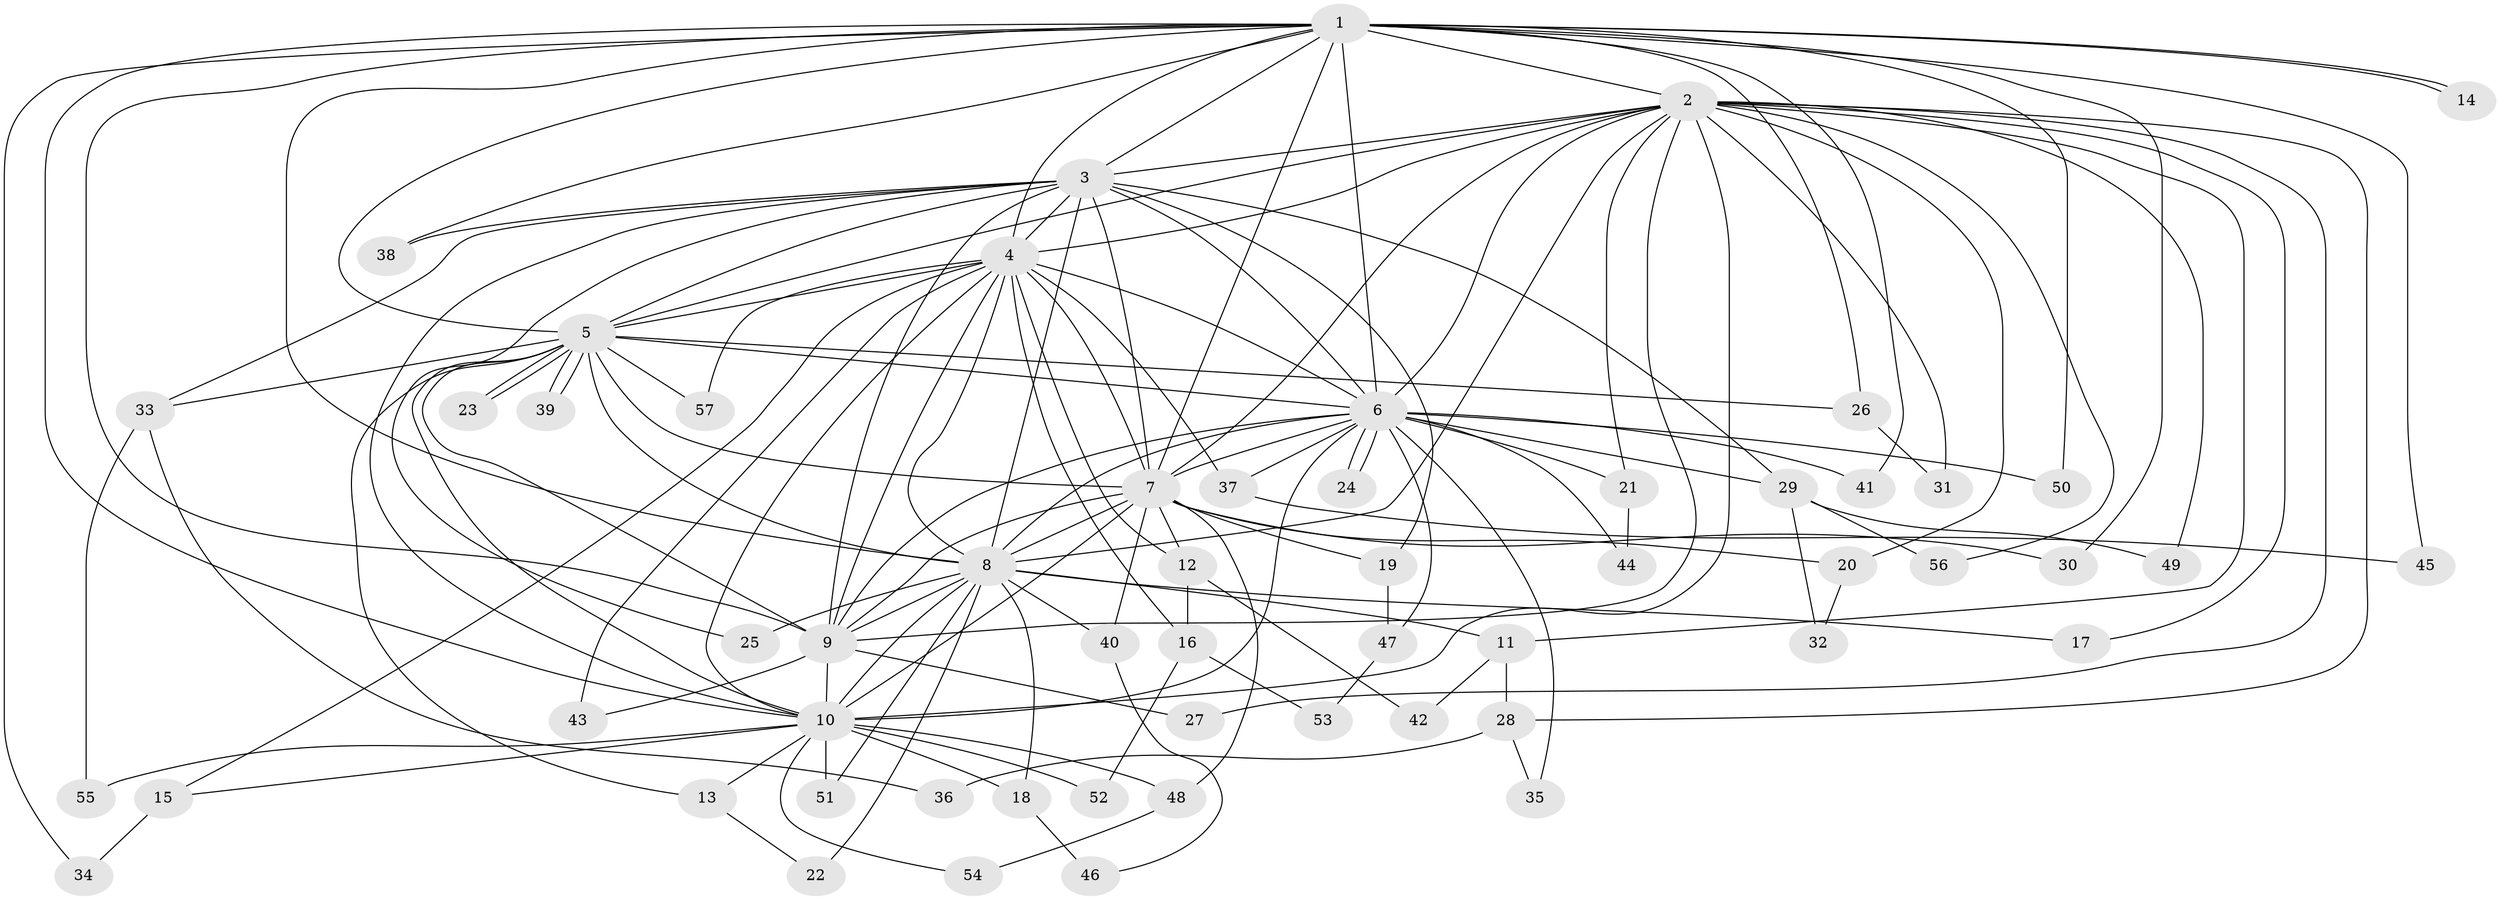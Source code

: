 // coarse degree distribution, {14: 0.045454545454545456, 10: 0.09090909090909091, 9: 0.09090909090909091, 11: 0.09090909090909091, 12: 0.045454545454545456, 4: 0.13636363636363635, 2: 0.3181818181818182, 3: 0.09090909090909091, 1: 0.09090909090909091}
// Generated by graph-tools (version 1.1) at 2025/17/03/04/25 18:17:17]
// undirected, 57 vertices, 139 edges
graph export_dot {
graph [start="1"]
  node [color=gray90,style=filled];
  1;
  2;
  3;
  4;
  5;
  6;
  7;
  8;
  9;
  10;
  11;
  12;
  13;
  14;
  15;
  16;
  17;
  18;
  19;
  20;
  21;
  22;
  23;
  24;
  25;
  26;
  27;
  28;
  29;
  30;
  31;
  32;
  33;
  34;
  35;
  36;
  37;
  38;
  39;
  40;
  41;
  42;
  43;
  44;
  45;
  46;
  47;
  48;
  49;
  50;
  51;
  52;
  53;
  54;
  55;
  56;
  57;
  1 -- 2;
  1 -- 3;
  1 -- 4;
  1 -- 5;
  1 -- 6;
  1 -- 7;
  1 -- 8;
  1 -- 9;
  1 -- 10;
  1 -- 14;
  1 -- 14;
  1 -- 26;
  1 -- 30;
  1 -- 34;
  1 -- 38;
  1 -- 41;
  1 -- 45;
  1 -- 50;
  2 -- 3;
  2 -- 4;
  2 -- 5;
  2 -- 6;
  2 -- 7;
  2 -- 8;
  2 -- 9;
  2 -- 10;
  2 -- 11;
  2 -- 17;
  2 -- 20;
  2 -- 21;
  2 -- 27;
  2 -- 28;
  2 -- 31;
  2 -- 49;
  2 -- 56;
  3 -- 4;
  3 -- 5;
  3 -- 6;
  3 -- 7;
  3 -- 8;
  3 -- 9;
  3 -- 10;
  3 -- 19;
  3 -- 25;
  3 -- 29;
  3 -- 33;
  3 -- 38;
  4 -- 5;
  4 -- 6;
  4 -- 7;
  4 -- 8;
  4 -- 9;
  4 -- 10;
  4 -- 12;
  4 -- 15;
  4 -- 16;
  4 -- 37;
  4 -- 43;
  4 -- 57;
  5 -- 6;
  5 -- 7;
  5 -- 8;
  5 -- 9;
  5 -- 10;
  5 -- 13;
  5 -- 23;
  5 -- 23;
  5 -- 26;
  5 -- 33;
  5 -- 39;
  5 -- 39;
  5 -- 57;
  6 -- 7;
  6 -- 8;
  6 -- 9;
  6 -- 10;
  6 -- 21;
  6 -- 24;
  6 -- 24;
  6 -- 29;
  6 -- 35;
  6 -- 37;
  6 -- 41;
  6 -- 44;
  6 -- 47;
  6 -- 50;
  7 -- 8;
  7 -- 9;
  7 -- 10;
  7 -- 12;
  7 -- 19;
  7 -- 20;
  7 -- 30;
  7 -- 40;
  7 -- 48;
  8 -- 9;
  8 -- 10;
  8 -- 11;
  8 -- 17;
  8 -- 18;
  8 -- 22;
  8 -- 25;
  8 -- 40;
  8 -- 51;
  9 -- 10;
  9 -- 27;
  9 -- 43;
  10 -- 13;
  10 -- 15;
  10 -- 18;
  10 -- 48;
  10 -- 51;
  10 -- 52;
  10 -- 54;
  10 -- 55;
  11 -- 28;
  11 -- 42;
  12 -- 16;
  12 -- 42;
  13 -- 22;
  15 -- 34;
  16 -- 52;
  16 -- 53;
  18 -- 46;
  19 -- 47;
  20 -- 32;
  21 -- 44;
  26 -- 31;
  28 -- 35;
  28 -- 36;
  29 -- 32;
  29 -- 49;
  29 -- 56;
  33 -- 36;
  33 -- 55;
  37 -- 45;
  40 -- 46;
  47 -- 53;
  48 -- 54;
}
